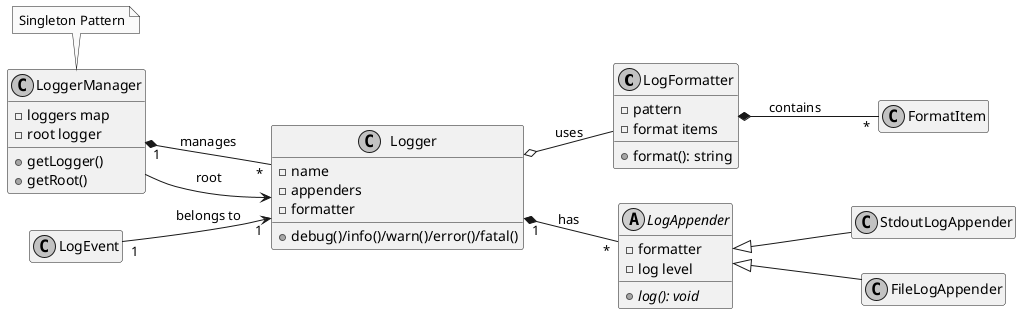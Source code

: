 @startuml sylar_logger_simplified

hide empty members
skinparam monochrome true
left to right direction

class LogFormatter {
  + format(): string
  - pattern
  - format items
}

abstract class LogAppender {
  + log(): void {abstract}
  - formatter
  - log level
}

class Logger {
  + debug()/info()/warn()/error()/fatal()
  - name
  - appenders
  - formatter
}

' ====== Implementations ======
class StdoutLogAppender
class FileLogAppender

' ====== Manager ======
class LoggerManager {
  + getLogger()
  + getRoot()
  - loggers map
  - root logger
}

' ====== Relationships ======
LogEvent "1" --> "1" Logger : belongs to
Logger "1" *-- "*" LogAppender : has
Logger o-- LogFormatter : uses

LogAppender <|-- StdoutLogAppender
LogAppender <|-- FileLogAppender

LoggerManager "1" *-- "*" Logger : manages
LoggerManager --> Logger : root

LogFormatter *-- "*" FormatItem : contains

note top of LoggerManager
  Singleton Pattern
end note

@enduml